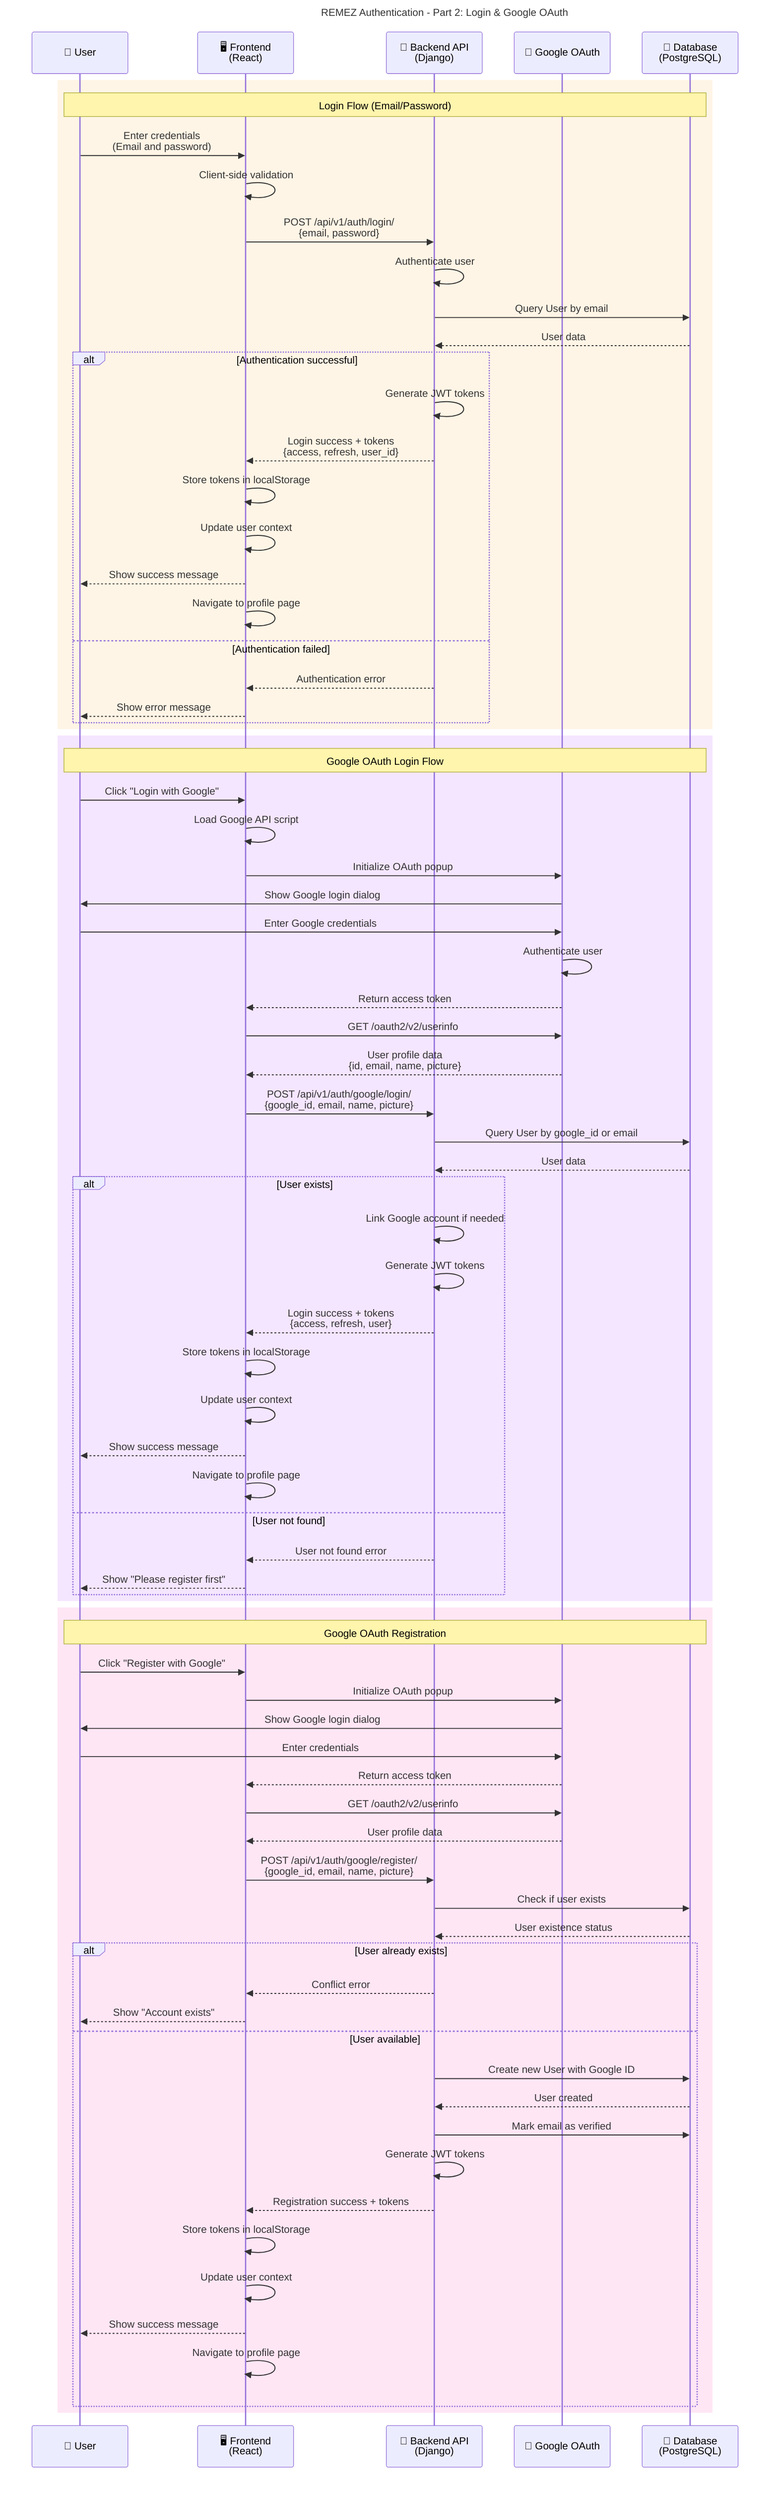 sequenceDiagram
    title REMEZ Authentication - Part 2: Login & Google OAuth
    
    participant User as 👤 User
    participant Frontend as 🖥️ Frontend<br/>(React)
    participant Backend as 🔧 Backend API<br/>(Django)
    participant Google as 🔐 Google OAuth
    participant DB as 💾 Database<br/>(PostgreSQL)

    %% ==========================================
    %% Login Flow (Email/Password)
    %% ==========================================
    
    rect rgb(255, 245, 230)
        Note over User,DB: Login Flow (Email/Password)
        
        User->>Frontend: Enter credentials<br/>(Email and password)
        Frontend->>Frontend: Client-side validation
        
        Frontend->>Backend: POST /api/v1/auth/login/<br/>{email, password}
        Backend->>Backend: Authenticate user
        Backend->>DB: Query User by email
        DB-->>Backend: User data
        
        alt Authentication successful
            Backend->>Backend: Generate JWT tokens
            Backend-->>Frontend: Login success + tokens<br/>{access, refresh, user_id}
            
            Frontend->>Frontend: Store tokens in localStorage
            Frontend->>Frontend: Update user context
            Frontend-->>User: Show success message
            Frontend->>Frontend: Navigate to profile page
        else Authentication failed
            Backend-->>Frontend: Authentication error
            Frontend-->>User: Show error message
        end
    end

    %% ==========================================
    %% Google OAuth Login Flow
    %% ==========================================
    
    rect rgb(245, 230, 255)
        Note over User,DB: Google OAuth Login Flow
        
        User->>Frontend: Click "Login with Google"
        Frontend->>Frontend: Load Google API script
        Frontend->>Google: Initialize OAuth popup
        
        Google->>User: Show Google login dialog
        User->>Google: Enter Google credentials
        Google->>Google: Authenticate user
        Google-->>Frontend: Return access token
        
        Frontend->>Google: GET /oauth2/v2/userinfo
        Google-->>Frontend: User profile data<br/>{id, email, name, picture}
        
        Frontend->>Backend: POST /api/v1/auth/google/login/<br/>{google_id, email, name, picture}
        Backend->>DB: Query User by google_id or email
        DB-->>Backend: User data
        
        alt User exists
            Backend->>Backend: Link Google account if needed
            Backend->>Backend: Generate JWT tokens
            Backend-->>Frontend: Login success + tokens<br/>{access, refresh, user}
            
            Frontend->>Frontend: Store tokens in localStorage
            Frontend->>Frontend: Update user context
            Frontend-->>User: Show success message
            Frontend->>Frontend: Navigate to profile page
        else User not found
            Backend-->>Frontend: User not found error
            Frontend-->>User: Show "Please register first"
        end
    end

    %% ==========================================
    %% Google OAuth Registration Flow
    %% ==========================================
    
    rect rgb(255, 230, 245)
        Note over User,DB: Google OAuth Registration
        
        User->>Frontend: Click "Register with Google"
        Frontend->>Google: Initialize OAuth popup
        Google->>User: Show Google login dialog
        User->>Google: Enter credentials
        Google-->>Frontend: Return access token
        
        Frontend->>Google: GET /oauth2/v2/userinfo
        Google-->>Frontend: User profile data
        
        Frontend->>Backend: POST /api/v1/auth/google/register/<br/>{google_id, email, name, picture}
        Backend->>DB: Check if user exists
        DB-->>Backend: User existence status
        
        alt User already exists
            Backend-->>Frontend: Conflict error
            Frontend-->>User: Show "Account exists"
        else User available
            Backend->>DB: Create new User with Google ID
            DB-->>Backend: User created
            Backend->>DB: Mark email as verified
            Backend->>Backend: Generate JWT tokens
            Backend-->>Frontend: Registration success + tokens
            
            Frontend->>Frontend: Store tokens in localStorage
            Frontend->>Frontend: Update user context
            Frontend-->>User: Show success message
            Frontend->>Frontend: Navigate to profile page
        end
    end